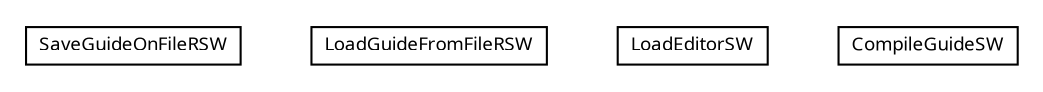 #!/usr/local/bin/dot
#
# Class diagram 
# Generated by UMLGraph version R5_6 (http://www.umlgraph.org/)
#

digraph G {
	edge [fontname="Trebuchet MS",fontsize=10,labelfontname="Trebuchet MS",labelfontsize=10];
	node [fontname="Trebuchet MS",fontsize=10,shape=plaintext];
	nodesep=0.25;
	ranksep=0.5;
	// se.cambio.cds.gdl.editor.controller.sw.SaveGuideOnFileRSW
	c59925 [label=<<table title="se.cambio.cds.gdl.editor.controller.sw.SaveGuideOnFileRSW" border="0" cellborder="1" cellspacing="0" cellpadding="2" port="p" href="./SaveGuideOnFileRSW.html">
		<tr><td><table border="0" cellspacing="0" cellpadding="1">
<tr><td align="center" balign="center"><font face="Trebuchet MS"> SaveGuideOnFileRSW </font></td></tr>
		</table></td></tr>
		</table>>, URL="./SaveGuideOnFileRSW.html", fontname="Trebuchet MS", fontcolor="black", fontsize=9.0];
	// se.cambio.cds.gdl.editor.controller.sw.LoadGuideFromFileRSW
	c59926 [label=<<table title="se.cambio.cds.gdl.editor.controller.sw.LoadGuideFromFileRSW" border="0" cellborder="1" cellspacing="0" cellpadding="2" port="p" href="./LoadGuideFromFileRSW.html">
		<tr><td><table border="0" cellspacing="0" cellpadding="1">
<tr><td align="center" balign="center"><font face="Trebuchet MS"> LoadGuideFromFileRSW </font></td></tr>
		</table></td></tr>
		</table>>, URL="./LoadGuideFromFileRSW.html", fontname="Trebuchet MS", fontcolor="black", fontsize=9.0];
	// se.cambio.cds.gdl.editor.controller.sw.LoadEditorSW
	c59927 [label=<<table title="se.cambio.cds.gdl.editor.controller.sw.LoadEditorSW" border="0" cellborder="1" cellspacing="0" cellpadding="2" port="p" href="./LoadEditorSW.html">
		<tr><td><table border="0" cellspacing="0" cellpadding="1">
<tr><td align="center" balign="center"><font face="Trebuchet MS"> LoadEditorSW </font></td></tr>
		</table></td></tr>
		</table>>, URL="./LoadEditorSW.html", fontname="Trebuchet MS", fontcolor="black", fontsize=9.0];
	// se.cambio.cds.gdl.editor.controller.sw.CompileGuideSW
	c59928 [label=<<table title="se.cambio.cds.gdl.editor.controller.sw.CompileGuideSW" border="0" cellborder="1" cellspacing="0" cellpadding="2" port="p" href="./CompileGuideSW.html">
		<tr><td><table border="0" cellspacing="0" cellpadding="1">
<tr><td align="center" balign="center"><font face="Trebuchet MS"> CompileGuideSW </font></td></tr>
		</table></td></tr>
		</table>>, URL="./CompileGuideSW.html", fontname="Trebuchet MS", fontcolor="black", fontsize=9.0];
}

